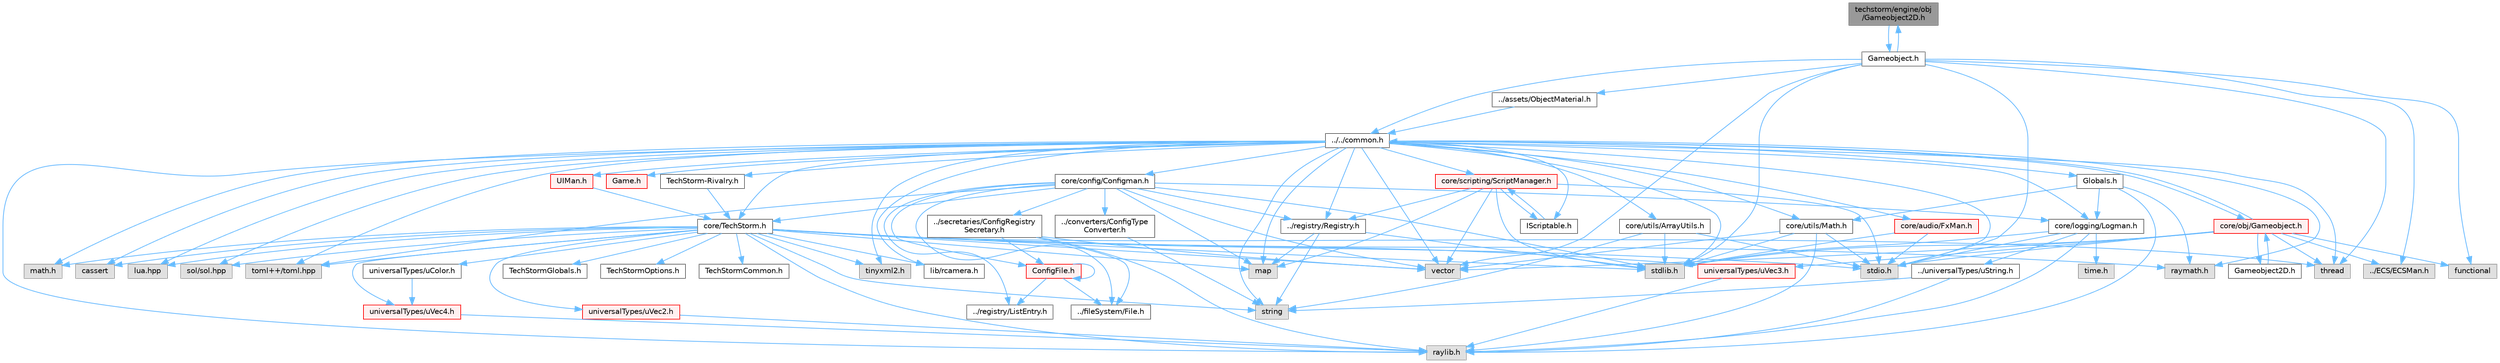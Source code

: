digraph "techstorm/engine/obj/Gameobject2D.h"
{
 // LATEX_PDF_SIZE
  bgcolor="transparent";
  edge [fontname=Helvetica,fontsize=10,labelfontname=Helvetica,labelfontsize=10];
  node [fontname=Helvetica,fontsize=10,shape=box,height=0.2,width=0.4];
  Node1 [id="Node000001",label="techstorm/engine/obj\l/Gameobject2D.h",height=0.2,width=0.4,color="gray40", fillcolor="grey60", style="filled", fontcolor="black",tooltip=" "];
  Node1 -> Node2 [id="edge1_Node000001_Node000002",color="steelblue1",style="solid",tooltip=" "];
  Node2 [id="Node000002",label="Gameobject.h",height=0.2,width=0.4,color="grey40", fillcolor="white", style="filled",URL="$engine_2obj_2_gameobject_8h.html",tooltip=" "];
  Node2 -> Node3 [id="edge2_Node000002_Node000003",color="steelblue1",style="solid",tooltip=" "];
  Node3 [id="Node000003",label="../../common.h",height=0.2,width=0.4,color="grey40", fillcolor="white", style="filled",URL="$_common_8h.html",tooltip=" "];
  Node3 -> Node4 [id="edge3_Node000003_Node000004",color="steelblue1",style="solid",tooltip=" "];
  Node4 [id="Node000004",label="raylib.h",height=0.2,width=0.4,color="grey60", fillcolor="#E0E0E0", style="filled",tooltip=" "];
  Node3 -> Node5 [id="edge4_Node000003_Node000005",color="steelblue1",style="solid",tooltip=" "];
  Node5 [id="Node000005",label="raymath.h",height=0.2,width=0.4,color="grey60", fillcolor="#E0E0E0", style="filled",tooltip=" "];
  Node3 -> Node6 [id="edge5_Node000003_Node000006",color="steelblue1",style="solid",tooltip=" "];
  Node6 [id="Node000006",label="lib/rcamera.h",height=0.2,width=0.4,color="grey40", fillcolor="white", style="filled",URL="$rcamera_8h.html",tooltip=" "];
  Node3 -> Node7 [id="edge6_Node000003_Node000007",color="steelblue1",style="solid",tooltip=" "];
  Node7 [id="Node000007",label="stdio.h",height=0.2,width=0.4,color="grey60", fillcolor="#E0E0E0", style="filled",tooltip=" "];
  Node3 -> Node8 [id="edge7_Node000003_Node000008",color="steelblue1",style="solid",tooltip=" "];
  Node8 [id="Node000008",label="stdlib.h",height=0.2,width=0.4,color="grey60", fillcolor="#E0E0E0", style="filled",tooltip=" "];
  Node3 -> Node9 [id="edge8_Node000003_Node000009",color="steelblue1",style="solid",tooltip=" "];
  Node9 [id="Node000009",label="string",height=0.2,width=0.4,color="grey60", fillcolor="#E0E0E0", style="filled",tooltip=" "];
  Node3 -> Node10 [id="edge9_Node000003_Node000010",color="steelblue1",style="solid",tooltip=" "];
  Node10 [id="Node000010",label="vector",height=0.2,width=0.4,color="grey60", fillcolor="#E0E0E0", style="filled",tooltip=" "];
  Node3 -> Node11 [id="edge10_Node000003_Node000011",color="steelblue1",style="solid",tooltip=" "];
  Node11 [id="Node000011",label="map",height=0.2,width=0.4,color="grey60", fillcolor="#E0E0E0", style="filled",tooltip=" "];
  Node3 -> Node12 [id="edge11_Node000003_Node000012",color="steelblue1",style="solid",tooltip=" "];
  Node12 [id="Node000012",label="thread",height=0.2,width=0.4,color="grey60", fillcolor="#E0E0E0", style="filled",tooltip=" "];
  Node3 -> Node13 [id="edge12_Node000003_Node000013",color="steelblue1",style="solid",tooltip=" "];
  Node13 [id="Node000013",label="math.h",height=0.2,width=0.4,color="grey60", fillcolor="#E0E0E0", style="filled",tooltip=" "];
  Node3 -> Node14 [id="edge13_Node000003_Node000014",color="steelblue1",style="solid",tooltip=" "];
  Node14 [id="Node000014",label="cassert",height=0.2,width=0.4,color="grey60", fillcolor="#E0E0E0", style="filled",tooltip=" "];
  Node3 -> Node15 [id="edge14_Node000003_Node000015",color="steelblue1",style="solid",tooltip=" "];
  Node15 [id="Node000015",label="lua.hpp",height=0.2,width=0.4,color="grey60", fillcolor="#E0E0E0", style="filled",tooltip=" "];
  Node3 -> Node16 [id="edge15_Node000003_Node000016",color="steelblue1",style="solid",tooltip=" "];
  Node16 [id="Node000016",label="sol/sol.hpp",height=0.2,width=0.4,color="grey60", fillcolor="#E0E0E0", style="filled",tooltip=" "];
  Node3 -> Node17 [id="edge16_Node000003_Node000017",color="steelblue1",style="solid",tooltip=" "];
  Node17 [id="Node000017",label="toml++/toml.hpp",height=0.2,width=0.4,color="grey60", fillcolor="#E0E0E0", style="filled",tooltip=" "];
  Node3 -> Node18 [id="edge17_Node000003_Node000018",color="steelblue1",style="solid",tooltip=" "];
  Node18 [id="Node000018",label="tinyxml2.h",height=0.2,width=0.4,color="grey60", fillcolor="#E0E0E0", style="filled",tooltip=" "];
  Node3 -> Node19 [id="edge18_Node000003_Node000019",color="steelblue1",style="solid",tooltip=" "];
  Node19 [id="Node000019",label="Globals.h",height=0.2,width=0.4,color="grey40", fillcolor="white", style="filled",URL="$_globals_8h.html",tooltip=" "];
  Node19 -> Node4 [id="edge19_Node000019_Node000004",color="steelblue1",style="solid",tooltip=" "];
  Node19 -> Node5 [id="edge20_Node000019_Node000005",color="steelblue1",style="solid",tooltip=" "];
  Node19 -> Node20 [id="edge21_Node000019_Node000020",color="steelblue1",style="solid",tooltip=" "];
  Node20 [id="Node000020",label="core/utils/Math.h",height=0.2,width=0.4,color="grey40", fillcolor="white", style="filled",URL="$core_2utils_2_math_8h.html",tooltip=" "];
  Node20 -> Node4 [id="edge22_Node000020_Node000004",color="steelblue1",style="solid",tooltip=" "];
  Node20 -> Node8 [id="edge23_Node000020_Node000008",color="steelblue1",style="solid",tooltip=" "];
  Node20 -> Node7 [id="edge24_Node000020_Node000007",color="steelblue1",style="solid",tooltip=" "];
  Node20 -> Node10 [id="edge25_Node000020_Node000010",color="steelblue1",style="solid",tooltip=" "];
  Node19 -> Node21 [id="edge26_Node000019_Node000021",color="steelblue1",style="solid",tooltip=" "];
  Node21 [id="Node000021",label="core/logging/Logman.h",height=0.2,width=0.4,color="grey40", fillcolor="white", style="filled",URL="$core_2logging_2_logman_8h.html",tooltip=" "];
  Node21 -> Node7 [id="edge27_Node000021_Node000007",color="steelblue1",style="solid",tooltip=" "];
  Node21 -> Node8 [id="edge28_Node000021_Node000008",color="steelblue1",style="solid",tooltip=" "];
  Node21 -> Node22 [id="edge29_Node000021_Node000022",color="steelblue1",style="solid",tooltip=" "];
  Node22 [id="Node000022",label="time.h",height=0.2,width=0.4,color="grey60", fillcolor="#E0E0E0", style="filled",tooltip=" "];
  Node21 -> Node4 [id="edge30_Node000021_Node000004",color="steelblue1",style="solid",tooltip=" "];
  Node21 -> Node23 [id="edge31_Node000021_Node000023",color="steelblue1",style="solid",tooltip=" "];
  Node23 [id="Node000023",label="../universalTypes/uString.h",height=0.2,width=0.4,color="grey40", fillcolor="white", style="filled",URL="$u_string_8h.html",tooltip=" "];
  Node23 -> Node9 [id="edge32_Node000023_Node000009",color="steelblue1",style="solid",tooltip=" "];
  Node23 -> Node4 [id="edge33_Node000023_Node000004",color="steelblue1",style="solid",tooltip=" "];
  Node3 -> Node24 [id="edge34_Node000003_Node000024",color="steelblue1",style="solid",tooltip=" "];
  Node24 [id="Node000024",label="core/TechStorm.h",height=0.2,width=0.4,color="grey40", fillcolor="white", style="filled",URL="$_tech_storm_8h.html",tooltip=" "];
  Node24 -> Node25 [id="edge35_Node000024_Node000025",color="steelblue1",style="solid",tooltip=" "];
  Node25 [id="Node000025",label="TechStormOptions.h",height=0.2,width=0.4,color="grey40", fillcolor="white", style="filled",URL="$_tech_storm_options_8h.html",tooltip=" "];
  Node24 -> Node26 [id="edge36_Node000024_Node000026",color="steelblue1",style="solid",tooltip=" "];
  Node26 [id="Node000026",label="TechStormCommon.h",height=0.2,width=0.4,color="grey40", fillcolor="white", style="filled",URL="$_tech_storm_common_8h.html",tooltip=" "];
  Node24 -> Node27 [id="edge37_Node000024_Node000027",color="steelblue1",style="solid",tooltip=" "];
  Node27 [id="Node000027",label="TechStormGlobals.h",height=0.2,width=0.4,color="grey40", fillcolor="white", style="filled",URL="$_tech_storm_globals_8h.html",tooltip=" "];
  Node24 -> Node4 [id="edge38_Node000024_Node000004",color="steelblue1",style="solid",tooltip=" "];
  Node24 -> Node5 [id="edge39_Node000024_Node000005",color="steelblue1",style="solid",tooltip=" "];
  Node24 -> Node6 [id="edge40_Node000024_Node000006",color="steelblue1",style="solid",tooltip=" "];
  Node24 -> Node7 [id="edge41_Node000024_Node000007",color="steelblue1",style="solid",tooltip=" "];
  Node24 -> Node8 [id="edge42_Node000024_Node000008",color="steelblue1",style="solid",tooltip=" "];
  Node24 -> Node10 [id="edge43_Node000024_Node000010",color="steelblue1",style="solid",tooltip=" "];
  Node24 -> Node9 [id="edge44_Node000024_Node000009",color="steelblue1",style="solid",tooltip=" "];
  Node24 -> Node11 [id="edge45_Node000024_Node000011",color="steelblue1",style="solid",tooltip=" "];
  Node24 -> Node12 [id="edge46_Node000024_Node000012",color="steelblue1",style="solid",tooltip=" "];
  Node24 -> Node13 [id="edge47_Node000024_Node000013",color="steelblue1",style="solid",tooltip=" "];
  Node24 -> Node14 [id="edge48_Node000024_Node000014",color="steelblue1",style="solid",tooltip=" "];
  Node24 -> Node15 [id="edge49_Node000024_Node000015",color="steelblue1",style="solid",tooltip=" "];
  Node24 -> Node16 [id="edge50_Node000024_Node000016",color="steelblue1",style="solid",tooltip=" "];
  Node24 -> Node17 [id="edge51_Node000024_Node000017",color="steelblue1",style="solid",tooltip=" "];
  Node24 -> Node18 [id="edge52_Node000024_Node000018",color="steelblue1",style="solid",tooltip=" "];
  Node24 -> Node28 [id="edge53_Node000024_Node000028",color="steelblue1",style="solid",tooltip=" "];
  Node28 [id="Node000028",label="universalTypes/uVec2.h",height=0.2,width=0.4,color="red", fillcolor="#FFF0F0", style="filled",URL="$u_vec2_8h.html",tooltip=" "];
  Node28 -> Node4 [id="edge54_Node000028_Node000004",color="steelblue1",style="solid",tooltip=" "];
  Node24 -> Node30 [id="edge55_Node000024_Node000030",color="steelblue1",style="solid",tooltip=" "];
  Node30 [id="Node000030",label="universalTypes/uVec3.h",height=0.2,width=0.4,color="red", fillcolor="#FFF0F0", style="filled",URL="$u_vec3_8h.html",tooltip=" "];
  Node30 -> Node4 [id="edge56_Node000030_Node000004",color="steelblue1",style="solid",tooltip=" "];
  Node24 -> Node32 [id="edge57_Node000024_Node000032",color="steelblue1",style="solid",tooltip=" "];
  Node32 [id="Node000032",label="universalTypes/uVec4.h",height=0.2,width=0.4,color="red", fillcolor="#FFF0F0", style="filled",URL="$u_vec4_8h.html",tooltip=" "];
  Node32 -> Node4 [id="edge58_Node000032_Node000004",color="steelblue1",style="solid",tooltip=" "];
  Node24 -> Node33 [id="edge59_Node000024_Node000033",color="steelblue1",style="solid",tooltip=" "];
  Node33 [id="Node000033",label="universalTypes/uColor.h",height=0.2,width=0.4,color="grey40", fillcolor="white", style="filled",URL="$u_color_8h.html",tooltip=" "];
  Node33 -> Node32 [id="edge60_Node000033_Node000032",color="steelblue1",style="solid",tooltip=" "];
  Node3 -> Node34 [id="edge61_Node000003_Node000034",color="steelblue1",style="solid",tooltip=" "];
  Node34 [id="Node000034",label="core/config/Configman.h",height=0.2,width=0.4,color="grey40", fillcolor="white", style="filled",URL="$core_2config_2_configman_8h.html",tooltip=" "];
  Node34 -> Node24 [id="edge62_Node000034_Node000024",color="steelblue1",style="solid",tooltip=" "];
  Node34 -> Node35 [id="edge63_Node000034_Node000035",color="steelblue1",style="solid",tooltip=" "];
  Node35 [id="Node000035",label="../fileSystem/File.h",height=0.2,width=0.4,color="grey40", fillcolor="white", style="filled",URL="$core_2file_system_2_file_8h.html",tooltip=" "];
  Node34 -> Node36 [id="edge64_Node000034_Node000036",color="steelblue1",style="solid",tooltip=" "];
  Node36 [id="Node000036",label="ConfigFile.h",height=0.2,width=0.4,color="red", fillcolor="#FFF0F0", style="filled",URL="$core_2config_2_config_file_8h.html",tooltip=" "];
  Node36 -> Node36 [id="edge65_Node000036_Node000036",color="steelblue1",style="solid",tooltip=" "];
  Node36 -> Node59 [id="edge66_Node000036_Node000059",color="steelblue1",style="solid",tooltip=" "];
  Node59 [id="Node000059",label="../registry/ListEntry.h",height=0.2,width=0.4,color="grey40", fillcolor="white", style="filled",URL="$core_2registry_2_list_entry_8h.html",tooltip=" "];
  Node36 -> Node35 [id="edge67_Node000036_Node000035",color="steelblue1",style="solid",tooltip=" "];
  Node34 -> Node60 [id="edge68_Node000034_Node000060",color="steelblue1",style="solid",tooltip=" "];
  Node60 [id="Node000060",label="../converters/ConfigType\lConverter.h",height=0.2,width=0.4,color="grey40", fillcolor="white", style="filled",URL="$core_2converters_2_config_type_converter_8h.html",tooltip=" "];
  Node60 -> Node9 [id="edge69_Node000060_Node000009",color="steelblue1",style="solid",tooltip=" "];
  Node34 -> Node61 [id="edge70_Node000034_Node000061",color="steelblue1",style="solid",tooltip=" "];
  Node61 [id="Node000061",label="../secretaries/ConfigRegistry\lSecretary.h",height=0.2,width=0.4,color="grey40", fillcolor="white", style="filled",URL="$core_2secretaries_2_config_registry_secretary_8h.html",tooltip=" "];
  Node61 -> Node4 [id="edge71_Node000061_Node000004",color="steelblue1",style="solid",tooltip=" "];
  Node61 -> Node10 [id="edge72_Node000061_Node000010",color="steelblue1",style="solid",tooltip=" "];
  Node61 -> Node35 [id="edge73_Node000061_Node000035",color="steelblue1",style="solid",tooltip=" "];
  Node61 -> Node36 [id="edge74_Node000061_Node000036",color="steelblue1",style="solid",tooltip=" "];
  Node34 -> Node59 [id="edge75_Node000034_Node000059",color="steelblue1",style="solid",tooltip=" "];
  Node34 -> Node21 [id="edge76_Node000034_Node000021",color="steelblue1",style="solid",tooltip=" "];
  Node34 -> Node62 [id="edge77_Node000034_Node000062",color="steelblue1",style="solid",tooltip=" "];
  Node62 [id="Node000062",label="../registry/Registry.h",height=0.2,width=0.4,color="grey40", fillcolor="white", style="filled",URL="$core_2registry_2_registry_8h.html",tooltip=" "];
  Node62 -> Node8 [id="edge78_Node000062_Node000008",color="steelblue1",style="solid",tooltip=" "];
  Node62 -> Node11 [id="edge79_Node000062_Node000011",color="steelblue1",style="solid",tooltip=" "];
  Node62 -> Node9 [id="edge80_Node000062_Node000009",color="steelblue1",style="solid",tooltip=" "];
  Node34 -> Node17 [id="edge81_Node000034_Node000017",color="steelblue1",style="solid",tooltip=" "];
  Node34 -> Node10 [id="edge82_Node000034_Node000010",color="steelblue1",style="solid",tooltip=" "];
  Node34 -> Node8 [id="edge83_Node000034_Node000008",color="steelblue1",style="solid",tooltip=" "];
  Node34 -> Node11 [id="edge84_Node000034_Node000011",color="steelblue1",style="solid",tooltip=" "];
  Node3 -> Node21 [id="edge85_Node000003_Node000021",color="steelblue1",style="solid",tooltip=" "];
  Node3 -> Node63 [id="edge86_Node000003_Node000063",color="steelblue1",style="solid",tooltip=" "];
  Node63 [id="Node000063",label="core/obj/Gameobject.h",height=0.2,width=0.4,color="red", fillcolor="#FFF0F0", style="filled",URL="$core_2obj_2_gameobject_8h.html",tooltip=" "];
  Node63 -> Node3 [id="edge87_Node000063_Node000003",color="steelblue1",style="solid",tooltip=" "];
  Node63 -> Node64 [id="edge88_Node000063_Node000064",color="steelblue1",style="solid",tooltip=" "];
  Node64 [id="Node000064",label="Gameobject2D.h",height=0.2,width=0.4,color="grey40", fillcolor="white", style="filled",URL="$core_2obj_2_gameobject2_d_8h.html",tooltip=" "];
  Node64 -> Node63 [id="edge89_Node000064_Node000063",color="steelblue1",style="solid",tooltip=" "];
  Node63 -> Node65 [id="edge90_Node000063_Node000065",color="steelblue1",style="solid",tooltip=" "];
  Node65 [id="Node000065",label="../ECS/ECSMan.h",height=0.2,width=0.4,color="grey60", fillcolor="#E0E0E0", style="filled",tooltip=" "];
  Node63 -> Node30 [id="edge91_Node000063_Node000030",color="steelblue1",style="solid",tooltip=" "];
  Node63 -> Node7 [id="edge92_Node000063_Node000007",color="steelblue1",style="solid",tooltip=" "];
  Node63 -> Node8 [id="edge93_Node000063_Node000008",color="steelblue1",style="solid",tooltip=" "];
  Node63 -> Node10 [id="edge94_Node000063_Node000010",color="steelblue1",style="solid",tooltip=" "];
  Node63 -> Node67 [id="edge95_Node000063_Node000067",color="steelblue1",style="solid",tooltip=" "];
  Node67 [id="Node000067",label="functional",height=0.2,width=0.4,color="grey60", fillcolor="#E0E0E0", style="filled",tooltip=" "];
  Node63 -> Node12 [id="edge96_Node000063_Node000012",color="steelblue1",style="solid",tooltip=" "];
  Node3 -> Node20 [id="edge97_Node000003_Node000020",color="steelblue1",style="solid",tooltip=" "];
  Node3 -> Node62 [id="edge98_Node000003_Node000062",color="steelblue1",style="solid",tooltip=" "];
  Node3 -> Node68 [id="edge99_Node000003_Node000068",color="steelblue1",style="solid",tooltip=" "];
  Node68 [id="Node000068",label="core/scripting/ScriptManager.h",height=0.2,width=0.4,color="red", fillcolor="#FFF0F0", style="filled",URL="$core_2scripting_2_script_manager_8h.html",tooltip=" "];
  Node68 -> Node7 [id="edge100_Node000068_Node000007",color="steelblue1",style="solid",tooltip=" "];
  Node68 -> Node8 [id="edge101_Node000068_Node000008",color="steelblue1",style="solid",tooltip=" "];
  Node68 -> Node10 [id="edge102_Node000068_Node000010",color="steelblue1",style="solid",tooltip=" "];
  Node68 -> Node11 [id="edge103_Node000068_Node000011",color="steelblue1",style="solid",tooltip=" "];
  Node68 -> Node69 [id="edge104_Node000068_Node000069",color="steelblue1",style="solid",tooltip=" "];
  Node69 [id="Node000069",label="IScriptable.h",height=0.2,width=0.4,color="grey40", fillcolor="white", style="filled",URL="$core_2scripting_2_i_scriptable_8h.html",tooltip=" "];
  Node69 -> Node68 [id="edge105_Node000069_Node000068",color="steelblue1",style="solid",tooltip=" "];
  Node68 -> Node62 [id="edge106_Node000068_Node000062",color="steelblue1",style="solid",tooltip=" "];
  Node3 -> Node69 [id="edge107_Node000003_Node000069",color="steelblue1",style="solid",tooltip=" "];
  Node3 -> Node76 [id="edge108_Node000003_Node000076",color="steelblue1",style="solid",tooltip=" "];
  Node76 [id="Node000076",label="core/utils/ArrayUtils.h",height=0.2,width=0.4,color="grey40", fillcolor="white", style="filled",URL="$core_2utils_2_array_utils_8h.html",tooltip=" "];
  Node76 -> Node7 [id="edge109_Node000076_Node000007",color="steelblue1",style="solid",tooltip=" "];
  Node76 -> Node8 [id="edge110_Node000076_Node000008",color="steelblue1",style="solid",tooltip=" "];
  Node76 -> Node9 [id="edge111_Node000076_Node000009",color="steelblue1",style="solid",tooltip=" "];
  Node3 -> Node77 [id="edge112_Node000003_Node000077",color="steelblue1",style="solid",tooltip=" "];
  Node77 [id="Node000077",label="core/audio/FxMan.h",height=0.2,width=0.4,color="red", fillcolor="#FFF0F0", style="filled",URL="$core_2audio_2_fx_man_8h.html",tooltip=" "];
  Node77 -> Node8 [id="edge113_Node000077_Node000008",color="steelblue1",style="solid",tooltip=" "];
  Node77 -> Node7 [id="edge114_Node000077_Node000007",color="steelblue1",style="solid",tooltip=" "];
  Node3 -> Node81 [id="edge115_Node000003_Node000081",color="steelblue1",style="solid",tooltip=" "];
  Node81 [id="Node000081",label="UIMan.h",height=0.2,width=0.4,color="red", fillcolor="#FFF0F0", style="filled",URL="$core_2ui_2_u_i_man_8h.html",tooltip=" "];
  Node81 -> Node24 [id="edge116_Node000081_Node000024",color="steelblue1",style="solid",tooltip=" "];
  Node3 -> Node87 [id="edge117_Node000003_Node000087",color="steelblue1",style="solid",tooltip=" "];
  Node87 [id="Node000087",label="TechStorm-Rivalry.h",height=0.2,width=0.4,color="grey40", fillcolor="white", style="filled",URL="$techstorm-rivalry_8h.html",tooltip=" "];
  Node87 -> Node24 [id="edge118_Node000087_Node000024",color="steelblue1",style="solid",tooltip=" "];
  Node3 -> Node88 [id="edge119_Node000003_Node000088",color="steelblue1",style="solid",tooltip=" "];
  Node88 [id="Node000088",label="Game.h",height=0.2,width=0.4,color="red", fillcolor="#FFF0F0", style="filled",URL="$_game_8h.html",tooltip=" "];
  Node2 -> Node1 [id="edge120_Node000002_Node000001",color="steelblue1",style="solid",tooltip=" "];
  Node2 -> Node65 [id="edge121_Node000002_Node000065",color="steelblue1",style="solid",tooltip=" "];
  Node2 -> Node124 [id="edge122_Node000002_Node000124",color="steelblue1",style="solid",tooltip=" "];
  Node124 [id="Node000124",label="../assets/ObjectMaterial.h",height=0.2,width=0.4,color="grey40", fillcolor="white", style="filled",URL="$engine_2assets_2_object_material_8h.html",tooltip=" "];
  Node124 -> Node3 [id="edge123_Node000124_Node000003",color="steelblue1",style="solid",tooltip=" "];
  Node2 -> Node7 [id="edge124_Node000002_Node000007",color="steelblue1",style="solid",tooltip=" "];
  Node2 -> Node8 [id="edge125_Node000002_Node000008",color="steelblue1",style="solid",tooltip=" "];
  Node2 -> Node10 [id="edge126_Node000002_Node000010",color="steelblue1",style="solid",tooltip=" "];
  Node2 -> Node67 [id="edge127_Node000002_Node000067",color="steelblue1",style="solid",tooltip=" "];
  Node2 -> Node12 [id="edge128_Node000002_Node000012",color="steelblue1",style="solid",tooltip=" "];
}
